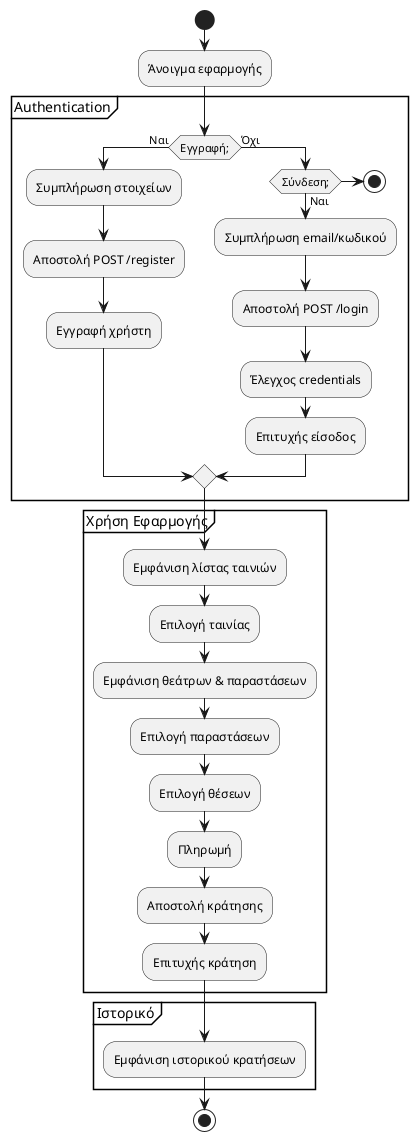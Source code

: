 @startuml
start

:Άνοιγμα εφαρμογής;

partition Authentication {
    if (Εγγραφή;) then (Ναι)
        :Συμπλήρωση στοιχείων;
        :Αποστολή POST /register;
        :Εγγραφή χρήστη;
    else (Όχι)
        if (Σύνδεση;) then (Ναι)
            :Συμπλήρωση email/κωδικού;
            :Αποστολή POST /login;
            :Έλεγχος credentials;
            :Επιτυχής είσοδος;
        else
            stop
        endif
    endif
}

partition Χρήση Εφαρμογής {
    :Εμφάνιση λίστας ταινιών;
    :Επιλογή ταινίας;

    :Εμφάνιση θεάτρων & παραστάσεων;
    :Επιλογή παραστάσεων;

    :Επιλογή θέσεων;
    :Πληρωμή;

    :Αποστολή κράτησης;
    :Επιτυχής κράτηση;
}

partition Ιστορικό {
    :Εμφάνιση ιστορικού κρατήσεων;
}

stop
@enduml
